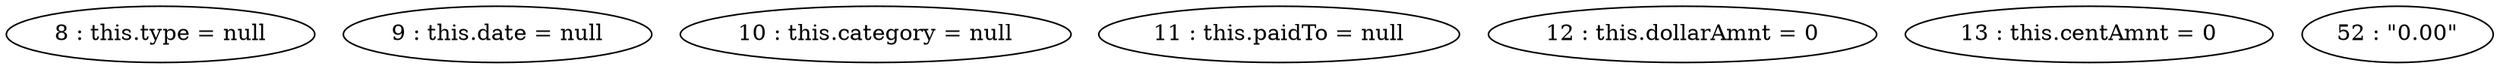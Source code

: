digraph G {
"8 : this.type = null"
"9 : this.date = null"
"10 : this.category = null"
"11 : this.paidTo = null"
"12 : this.dollarAmnt = 0"
"13 : this.centAmnt = 0"
"52 : \"0.00\""
}